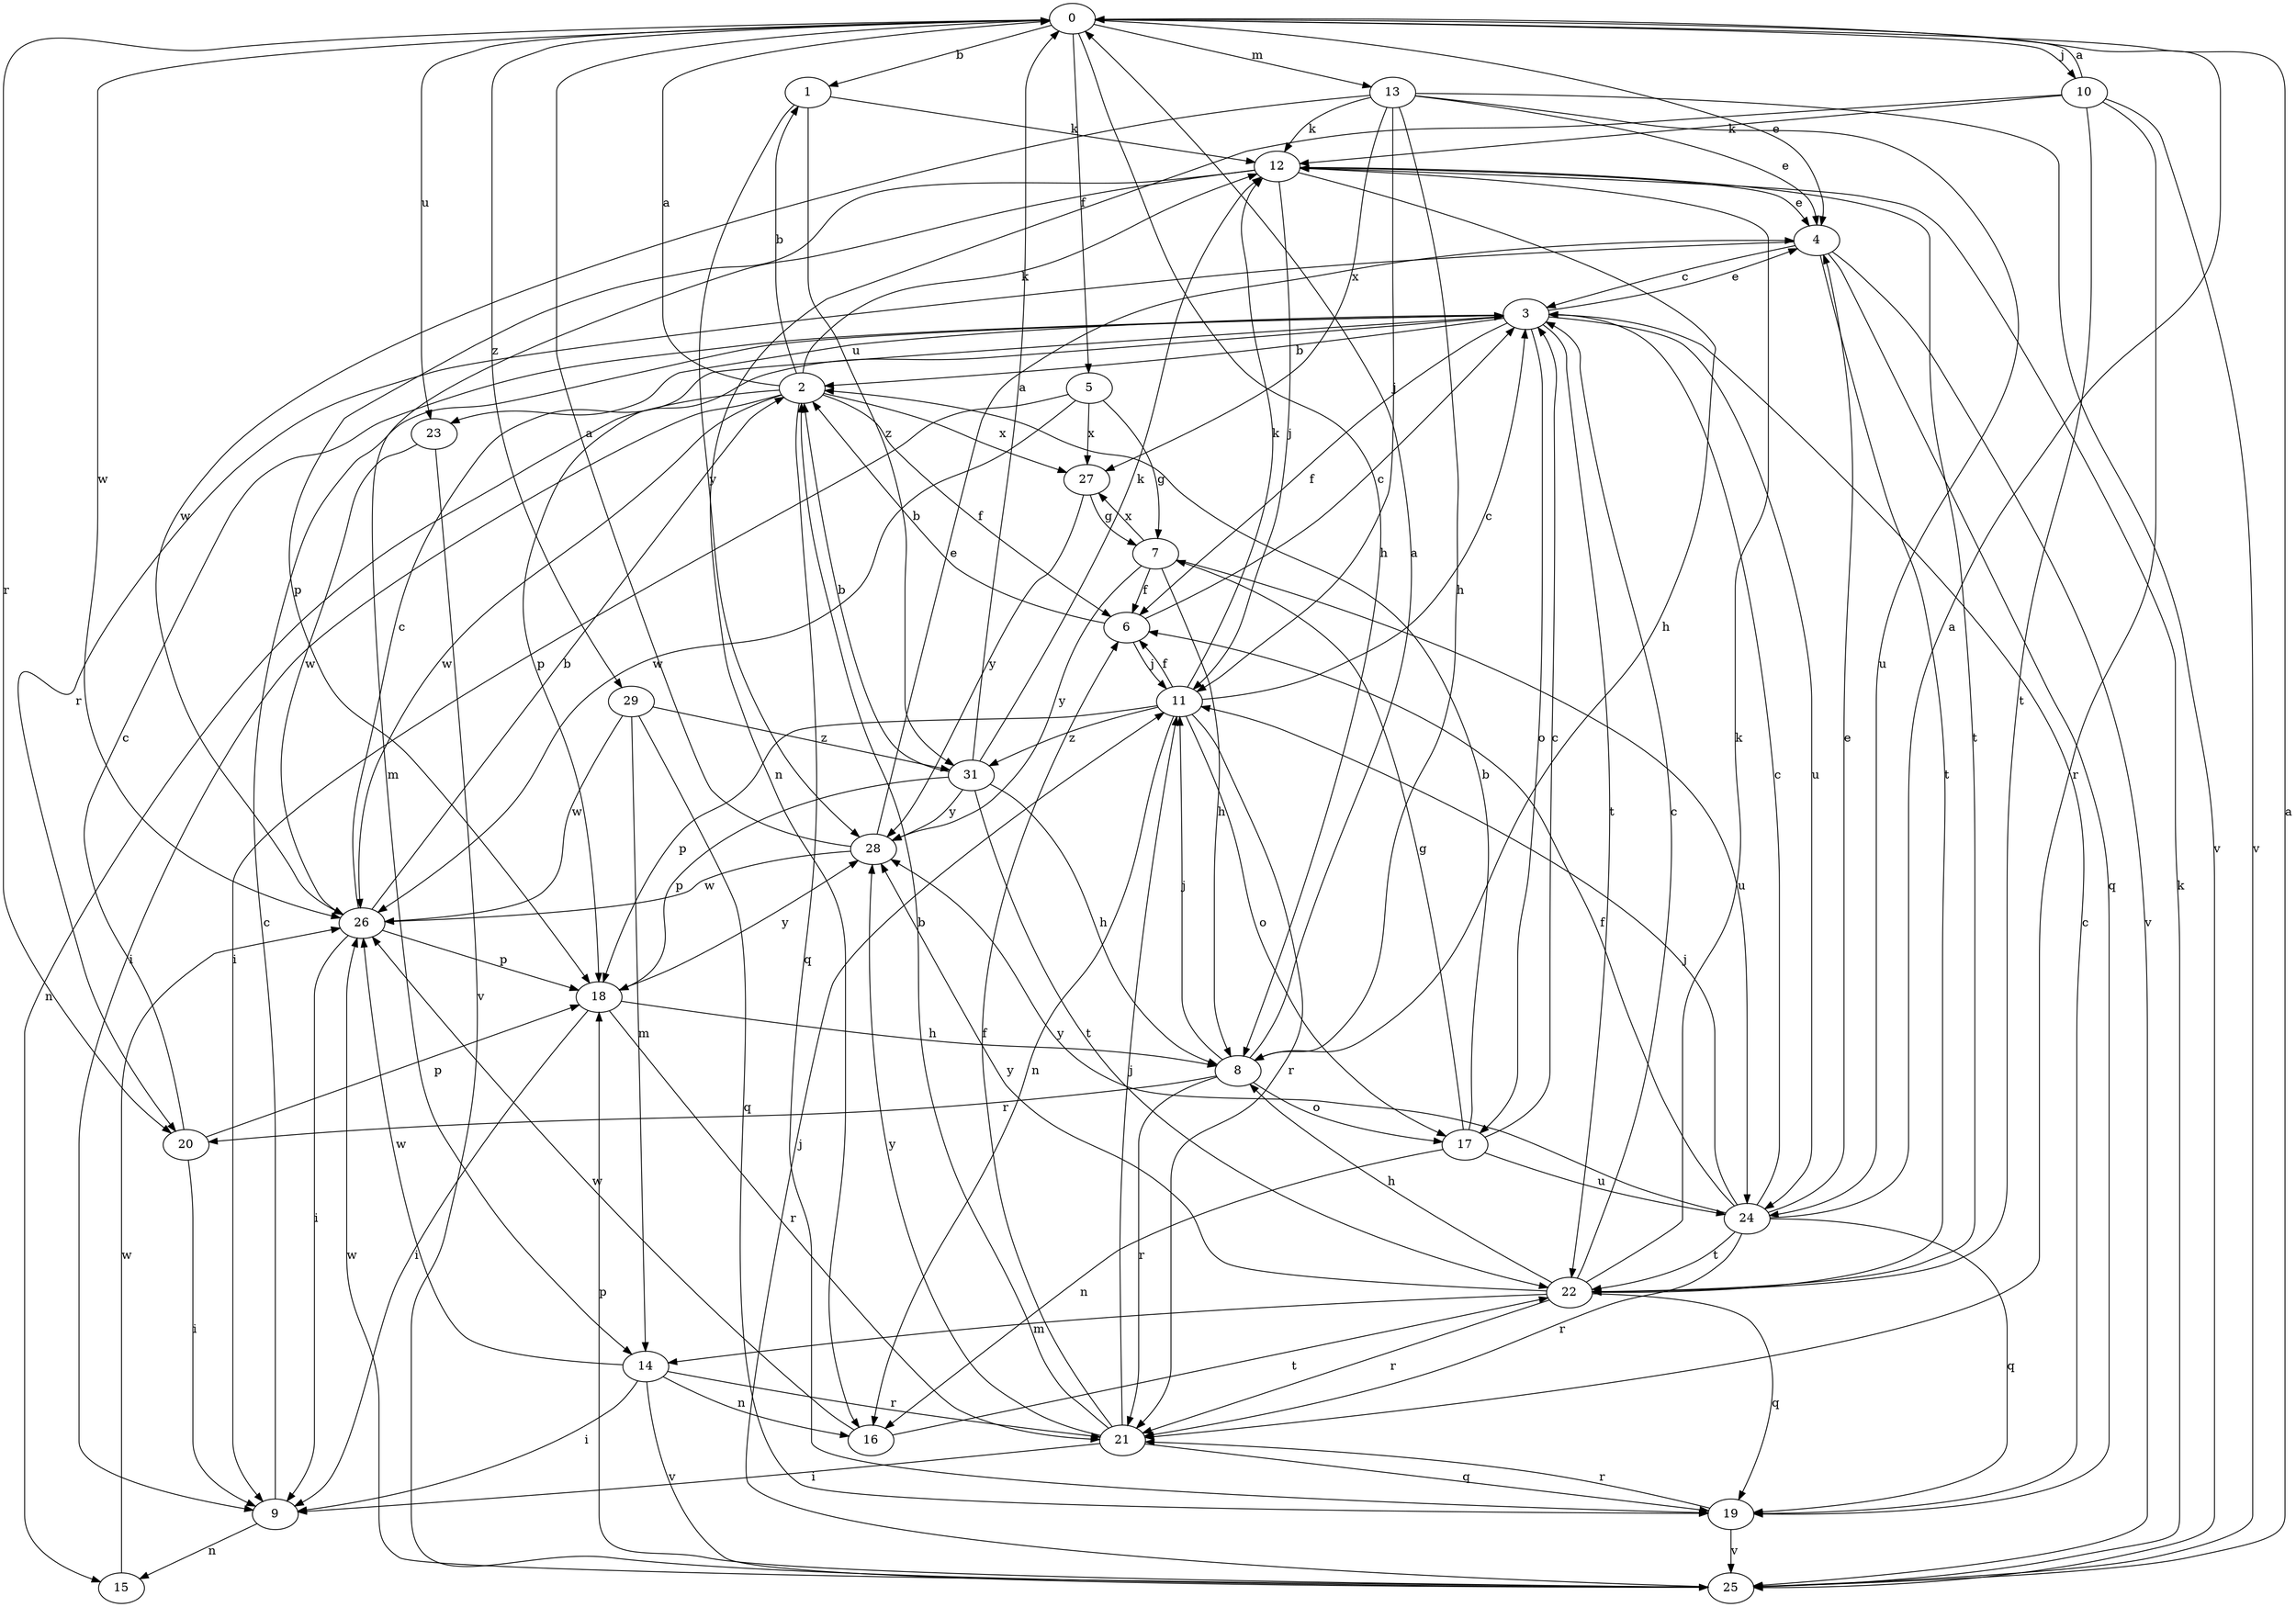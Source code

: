 strict digraph  {
0;
1;
2;
3;
4;
5;
6;
7;
8;
9;
10;
11;
12;
13;
14;
15;
16;
17;
18;
19;
20;
21;
22;
23;
24;
25;
26;
27;
28;
29;
31;
0 -> 1  [label=b];
0 -> 4  [label=e];
0 -> 5  [label=f];
0 -> 8  [label=h];
0 -> 10  [label=j];
0 -> 13  [label=m];
0 -> 20  [label=r];
0 -> 23  [label=u];
0 -> 26  [label=w];
0 -> 29  [label=z];
1 -> 12  [label=k];
1 -> 28  [label=y];
1 -> 31  [label=z];
2 -> 0  [label=a];
2 -> 1  [label=b];
2 -> 6  [label=f];
2 -> 9  [label=i];
2 -> 12  [label=k];
2 -> 15  [label=n];
2 -> 19  [label=q];
2 -> 26  [label=w];
2 -> 27  [label=x];
3 -> 2  [label=b];
3 -> 4  [label=e];
3 -> 6  [label=f];
3 -> 17  [label=o];
3 -> 18  [label=p];
3 -> 22  [label=t];
3 -> 23  [label=u];
3 -> 24  [label=u];
4 -> 3  [label=c];
4 -> 19  [label=q];
4 -> 20  [label=r];
4 -> 22  [label=t];
4 -> 25  [label=v];
5 -> 7  [label=g];
5 -> 9  [label=i];
5 -> 26  [label=w];
5 -> 27  [label=x];
6 -> 2  [label=b];
6 -> 3  [label=c];
6 -> 11  [label=j];
7 -> 6  [label=f];
7 -> 8  [label=h];
7 -> 24  [label=u];
7 -> 27  [label=x];
7 -> 28  [label=y];
8 -> 0  [label=a];
8 -> 11  [label=j];
8 -> 17  [label=o];
8 -> 20  [label=r];
8 -> 21  [label=r];
9 -> 3  [label=c];
9 -> 15  [label=n];
10 -> 0  [label=a];
10 -> 12  [label=k];
10 -> 16  [label=n];
10 -> 21  [label=r];
10 -> 22  [label=t];
10 -> 25  [label=v];
11 -> 3  [label=c];
11 -> 6  [label=f];
11 -> 12  [label=k];
11 -> 16  [label=n];
11 -> 17  [label=o];
11 -> 18  [label=p];
11 -> 21  [label=r];
11 -> 31  [label=z];
12 -> 4  [label=e];
12 -> 8  [label=h];
12 -> 11  [label=j];
12 -> 14  [label=m];
12 -> 18  [label=p];
12 -> 22  [label=t];
13 -> 4  [label=e];
13 -> 8  [label=h];
13 -> 11  [label=j];
13 -> 12  [label=k];
13 -> 24  [label=u];
13 -> 25  [label=v];
13 -> 26  [label=w];
13 -> 27  [label=x];
14 -> 9  [label=i];
14 -> 16  [label=n];
14 -> 21  [label=r];
14 -> 25  [label=v];
14 -> 26  [label=w];
15 -> 26  [label=w];
16 -> 22  [label=t];
16 -> 26  [label=w];
17 -> 2  [label=b];
17 -> 3  [label=c];
17 -> 7  [label=g];
17 -> 16  [label=n];
17 -> 24  [label=u];
18 -> 8  [label=h];
18 -> 9  [label=i];
18 -> 21  [label=r];
18 -> 28  [label=y];
19 -> 3  [label=c];
19 -> 21  [label=r];
19 -> 25  [label=v];
20 -> 3  [label=c];
20 -> 9  [label=i];
20 -> 18  [label=p];
21 -> 2  [label=b];
21 -> 6  [label=f];
21 -> 9  [label=i];
21 -> 11  [label=j];
21 -> 19  [label=q];
21 -> 28  [label=y];
22 -> 3  [label=c];
22 -> 8  [label=h];
22 -> 12  [label=k];
22 -> 14  [label=m];
22 -> 19  [label=q];
22 -> 21  [label=r];
22 -> 28  [label=y];
23 -> 25  [label=v];
23 -> 26  [label=w];
24 -> 0  [label=a];
24 -> 3  [label=c];
24 -> 4  [label=e];
24 -> 6  [label=f];
24 -> 11  [label=j];
24 -> 19  [label=q];
24 -> 21  [label=r];
24 -> 22  [label=t];
24 -> 28  [label=y];
25 -> 0  [label=a];
25 -> 11  [label=j];
25 -> 12  [label=k];
25 -> 18  [label=p];
25 -> 26  [label=w];
26 -> 2  [label=b];
26 -> 3  [label=c];
26 -> 9  [label=i];
26 -> 18  [label=p];
27 -> 7  [label=g];
27 -> 28  [label=y];
28 -> 0  [label=a];
28 -> 4  [label=e];
28 -> 26  [label=w];
29 -> 14  [label=m];
29 -> 19  [label=q];
29 -> 26  [label=w];
29 -> 31  [label=z];
31 -> 0  [label=a];
31 -> 2  [label=b];
31 -> 8  [label=h];
31 -> 12  [label=k];
31 -> 18  [label=p];
31 -> 22  [label=t];
31 -> 28  [label=y];
}
